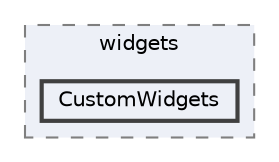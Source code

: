 digraph "QConfigurableDashboard/src/widgets/CustomWidgets"
{
 // LATEX_PDF_SIZE
  bgcolor="transparent";
  edge [fontname=Helvetica,fontsize=10,labelfontname=Helvetica,labelfontsize=10];
  node [fontname=Helvetica,fontsize=10,shape=box,height=0.2,width=0.4];
  compound=true
  subgraph clusterdir_c59152cfe68044ca76516cf4f95e0e5b {
    graph [ bgcolor="#edf0f7", pencolor="grey50", label="widgets", fontname=Helvetica,fontsize=10 style="filled,dashed", URL="dir_c59152cfe68044ca76516cf4f95e0e5b.html",tooltip=""]
  dir_3714e927d48c7a031fd76a21ee43f65a [label="CustomWidgets", fillcolor="#edf0f7", color="grey25", style="filled,bold", URL="dir_3714e927d48c7a031fd76a21ee43f65a.html",tooltip=""];
  }
}
